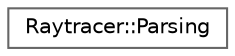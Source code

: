 digraph "Graphical Class Hierarchy"
{
 // LATEX_PDF_SIZE
  bgcolor="transparent";
  edge [fontname=Helvetica,fontsize=10,labelfontname=Helvetica,labelfontsize=10];
  node [fontname=Helvetica,fontsize=10,shape=box,height=0.2,width=0.4];
  rankdir="LR";
  Node0 [id="Node000000",label="Raytracer::Parsing",height=0.2,width=0.4,color="grey40", fillcolor="white", style="filled",URL="$classRaytracer_1_1Parsing.html",tooltip="Handles the parsing of configuration files for setting up the raytracer components."];
}
